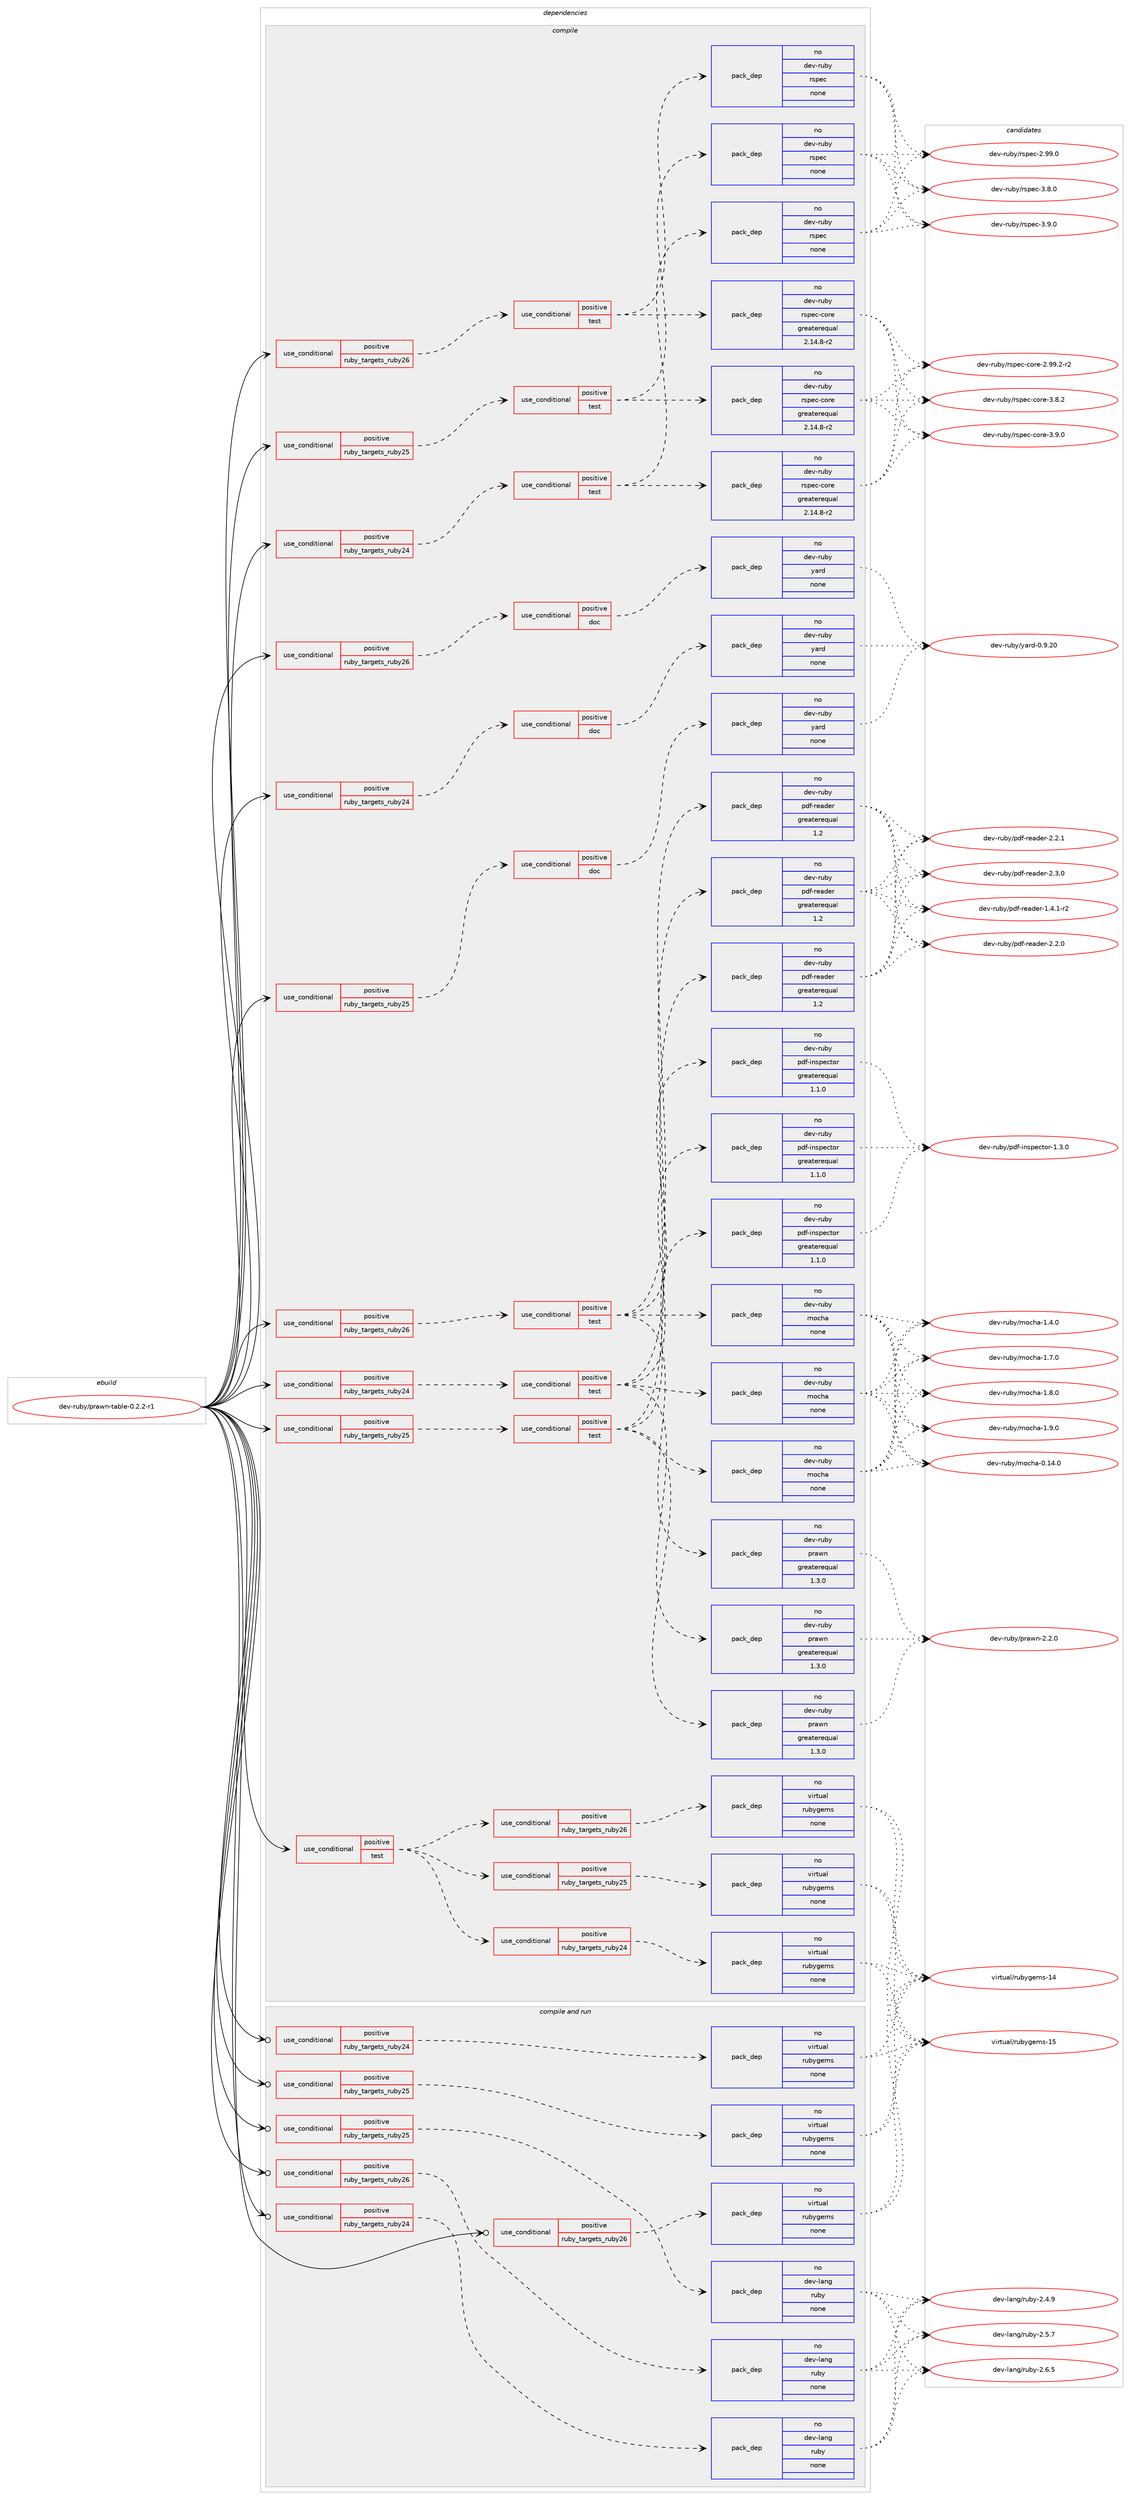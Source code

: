digraph prolog {

# *************
# Graph options
# *************

newrank=true;
concentrate=true;
compound=true;
graph [rankdir=LR,fontname=Helvetica,fontsize=10,ranksep=1.5];#, ranksep=2.5, nodesep=0.2];
edge  [arrowhead=vee];
node  [fontname=Helvetica,fontsize=10];

# **********
# The ebuild
# **********

subgraph cluster_leftcol {
color=gray;
rank=same;
label=<<i>ebuild</i>>;
id [label="dev-ruby/prawn-table-0.2.2-r1", color=red, width=4, href="../dev-ruby/prawn-table-0.2.2-r1.svg"];
}

# ****************
# The dependencies
# ****************

subgraph cluster_midcol {
color=gray;
label=<<i>dependencies</i>>;
subgraph cluster_compile {
fillcolor="#eeeeee";
style=filled;
label=<<i>compile</i>>;
subgraph cond170822 {
dependency701418 [label=<<TABLE BORDER="0" CELLBORDER="1" CELLSPACING="0" CELLPADDING="4"><TR><TD ROWSPAN="3" CELLPADDING="10">use_conditional</TD></TR><TR><TD>positive</TD></TR><TR><TD>ruby_targets_ruby24</TD></TR></TABLE>>, shape=none, color=red];
subgraph cond170823 {
dependency701419 [label=<<TABLE BORDER="0" CELLBORDER="1" CELLSPACING="0" CELLPADDING="4"><TR><TD ROWSPAN="3" CELLPADDING="10">use_conditional</TD></TR><TR><TD>positive</TD></TR><TR><TD>doc</TD></TR></TABLE>>, shape=none, color=red];
subgraph pack518566 {
dependency701420 [label=<<TABLE BORDER="0" CELLBORDER="1" CELLSPACING="0" CELLPADDING="4" WIDTH="220"><TR><TD ROWSPAN="6" CELLPADDING="30">pack_dep</TD></TR><TR><TD WIDTH="110">no</TD></TR><TR><TD>dev-ruby</TD></TR><TR><TD>yard</TD></TR><TR><TD>none</TD></TR><TR><TD></TD></TR></TABLE>>, shape=none, color=blue];
}
dependency701419:e -> dependency701420:w [weight=20,style="dashed",arrowhead="vee"];
}
dependency701418:e -> dependency701419:w [weight=20,style="dashed",arrowhead="vee"];
}
id:e -> dependency701418:w [weight=20,style="solid",arrowhead="vee"];
subgraph cond170824 {
dependency701421 [label=<<TABLE BORDER="0" CELLBORDER="1" CELLSPACING="0" CELLPADDING="4"><TR><TD ROWSPAN="3" CELLPADDING="10">use_conditional</TD></TR><TR><TD>positive</TD></TR><TR><TD>ruby_targets_ruby24</TD></TR></TABLE>>, shape=none, color=red];
subgraph cond170825 {
dependency701422 [label=<<TABLE BORDER="0" CELLBORDER="1" CELLSPACING="0" CELLPADDING="4"><TR><TD ROWSPAN="3" CELLPADDING="10">use_conditional</TD></TR><TR><TD>positive</TD></TR><TR><TD>test</TD></TR></TABLE>>, shape=none, color=red];
subgraph pack518567 {
dependency701423 [label=<<TABLE BORDER="0" CELLBORDER="1" CELLSPACING="0" CELLPADDING="4" WIDTH="220"><TR><TD ROWSPAN="6" CELLPADDING="30">pack_dep</TD></TR><TR><TD WIDTH="110">no</TD></TR><TR><TD>dev-ruby</TD></TR><TR><TD>mocha</TD></TR><TR><TD>none</TD></TR><TR><TD></TD></TR></TABLE>>, shape=none, color=blue];
}
dependency701422:e -> dependency701423:w [weight=20,style="dashed",arrowhead="vee"];
subgraph pack518568 {
dependency701424 [label=<<TABLE BORDER="0" CELLBORDER="1" CELLSPACING="0" CELLPADDING="4" WIDTH="220"><TR><TD ROWSPAN="6" CELLPADDING="30">pack_dep</TD></TR><TR><TD WIDTH="110">no</TD></TR><TR><TD>dev-ruby</TD></TR><TR><TD>pdf-inspector</TD></TR><TR><TD>greaterequal</TD></TR><TR><TD>1.1.0</TD></TR></TABLE>>, shape=none, color=blue];
}
dependency701422:e -> dependency701424:w [weight=20,style="dashed",arrowhead="vee"];
subgraph pack518569 {
dependency701425 [label=<<TABLE BORDER="0" CELLBORDER="1" CELLSPACING="0" CELLPADDING="4" WIDTH="220"><TR><TD ROWSPAN="6" CELLPADDING="30">pack_dep</TD></TR><TR><TD WIDTH="110">no</TD></TR><TR><TD>dev-ruby</TD></TR><TR><TD>pdf-reader</TD></TR><TR><TD>greaterequal</TD></TR><TR><TD>1.2</TD></TR></TABLE>>, shape=none, color=blue];
}
dependency701422:e -> dependency701425:w [weight=20,style="dashed",arrowhead="vee"];
subgraph pack518570 {
dependency701426 [label=<<TABLE BORDER="0" CELLBORDER="1" CELLSPACING="0" CELLPADDING="4" WIDTH="220"><TR><TD ROWSPAN="6" CELLPADDING="30">pack_dep</TD></TR><TR><TD WIDTH="110">no</TD></TR><TR><TD>dev-ruby</TD></TR><TR><TD>prawn</TD></TR><TR><TD>greaterequal</TD></TR><TR><TD>1.3.0</TD></TR></TABLE>>, shape=none, color=blue];
}
dependency701422:e -> dependency701426:w [weight=20,style="dashed",arrowhead="vee"];
}
dependency701421:e -> dependency701422:w [weight=20,style="dashed",arrowhead="vee"];
}
id:e -> dependency701421:w [weight=20,style="solid",arrowhead="vee"];
subgraph cond170826 {
dependency701427 [label=<<TABLE BORDER="0" CELLBORDER="1" CELLSPACING="0" CELLPADDING="4"><TR><TD ROWSPAN="3" CELLPADDING="10">use_conditional</TD></TR><TR><TD>positive</TD></TR><TR><TD>ruby_targets_ruby24</TD></TR></TABLE>>, shape=none, color=red];
subgraph cond170827 {
dependency701428 [label=<<TABLE BORDER="0" CELLBORDER="1" CELLSPACING="0" CELLPADDING="4"><TR><TD ROWSPAN="3" CELLPADDING="10">use_conditional</TD></TR><TR><TD>positive</TD></TR><TR><TD>test</TD></TR></TABLE>>, shape=none, color=red];
subgraph pack518571 {
dependency701429 [label=<<TABLE BORDER="0" CELLBORDER="1" CELLSPACING="0" CELLPADDING="4" WIDTH="220"><TR><TD ROWSPAN="6" CELLPADDING="30">pack_dep</TD></TR><TR><TD WIDTH="110">no</TD></TR><TR><TD>dev-ruby</TD></TR><TR><TD>rspec</TD></TR><TR><TD>none</TD></TR><TR><TD></TD></TR></TABLE>>, shape=none, color=blue];
}
dependency701428:e -> dependency701429:w [weight=20,style="dashed",arrowhead="vee"];
subgraph pack518572 {
dependency701430 [label=<<TABLE BORDER="0" CELLBORDER="1" CELLSPACING="0" CELLPADDING="4" WIDTH="220"><TR><TD ROWSPAN="6" CELLPADDING="30">pack_dep</TD></TR><TR><TD WIDTH="110">no</TD></TR><TR><TD>dev-ruby</TD></TR><TR><TD>rspec-core</TD></TR><TR><TD>greaterequal</TD></TR><TR><TD>2.14.8-r2</TD></TR></TABLE>>, shape=none, color=blue];
}
dependency701428:e -> dependency701430:w [weight=20,style="dashed",arrowhead="vee"];
}
dependency701427:e -> dependency701428:w [weight=20,style="dashed",arrowhead="vee"];
}
id:e -> dependency701427:w [weight=20,style="solid",arrowhead="vee"];
subgraph cond170828 {
dependency701431 [label=<<TABLE BORDER="0" CELLBORDER="1" CELLSPACING="0" CELLPADDING="4"><TR><TD ROWSPAN="3" CELLPADDING="10">use_conditional</TD></TR><TR><TD>positive</TD></TR><TR><TD>ruby_targets_ruby25</TD></TR></TABLE>>, shape=none, color=red];
subgraph cond170829 {
dependency701432 [label=<<TABLE BORDER="0" CELLBORDER="1" CELLSPACING="0" CELLPADDING="4"><TR><TD ROWSPAN="3" CELLPADDING="10">use_conditional</TD></TR><TR><TD>positive</TD></TR><TR><TD>doc</TD></TR></TABLE>>, shape=none, color=red];
subgraph pack518573 {
dependency701433 [label=<<TABLE BORDER="0" CELLBORDER="1" CELLSPACING="0" CELLPADDING="4" WIDTH="220"><TR><TD ROWSPAN="6" CELLPADDING="30">pack_dep</TD></TR><TR><TD WIDTH="110">no</TD></TR><TR><TD>dev-ruby</TD></TR><TR><TD>yard</TD></TR><TR><TD>none</TD></TR><TR><TD></TD></TR></TABLE>>, shape=none, color=blue];
}
dependency701432:e -> dependency701433:w [weight=20,style="dashed",arrowhead="vee"];
}
dependency701431:e -> dependency701432:w [weight=20,style="dashed",arrowhead="vee"];
}
id:e -> dependency701431:w [weight=20,style="solid",arrowhead="vee"];
subgraph cond170830 {
dependency701434 [label=<<TABLE BORDER="0" CELLBORDER="1" CELLSPACING="0" CELLPADDING="4"><TR><TD ROWSPAN="3" CELLPADDING="10">use_conditional</TD></TR><TR><TD>positive</TD></TR><TR><TD>ruby_targets_ruby25</TD></TR></TABLE>>, shape=none, color=red];
subgraph cond170831 {
dependency701435 [label=<<TABLE BORDER="0" CELLBORDER="1" CELLSPACING="0" CELLPADDING="4"><TR><TD ROWSPAN="3" CELLPADDING="10">use_conditional</TD></TR><TR><TD>positive</TD></TR><TR><TD>test</TD></TR></TABLE>>, shape=none, color=red];
subgraph pack518574 {
dependency701436 [label=<<TABLE BORDER="0" CELLBORDER="1" CELLSPACING="0" CELLPADDING="4" WIDTH="220"><TR><TD ROWSPAN="6" CELLPADDING="30">pack_dep</TD></TR><TR><TD WIDTH="110">no</TD></TR><TR><TD>dev-ruby</TD></TR><TR><TD>mocha</TD></TR><TR><TD>none</TD></TR><TR><TD></TD></TR></TABLE>>, shape=none, color=blue];
}
dependency701435:e -> dependency701436:w [weight=20,style="dashed",arrowhead="vee"];
subgraph pack518575 {
dependency701437 [label=<<TABLE BORDER="0" CELLBORDER="1" CELLSPACING="0" CELLPADDING="4" WIDTH="220"><TR><TD ROWSPAN="6" CELLPADDING="30">pack_dep</TD></TR><TR><TD WIDTH="110">no</TD></TR><TR><TD>dev-ruby</TD></TR><TR><TD>pdf-inspector</TD></TR><TR><TD>greaterequal</TD></TR><TR><TD>1.1.0</TD></TR></TABLE>>, shape=none, color=blue];
}
dependency701435:e -> dependency701437:w [weight=20,style="dashed",arrowhead="vee"];
subgraph pack518576 {
dependency701438 [label=<<TABLE BORDER="0" CELLBORDER="1" CELLSPACING="0" CELLPADDING="4" WIDTH="220"><TR><TD ROWSPAN="6" CELLPADDING="30">pack_dep</TD></TR><TR><TD WIDTH="110">no</TD></TR><TR><TD>dev-ruby</TD></TR><TR><TD>pdf-reader</TD></TR><TR><TD>greaterequal</TD></TR><TR><TD>1.2</TD></TR></TABLE>>, shape=none, color=blue];
}
dependency701435:e -> dependency701438:w [weight=20,style="dashed",arrowhead="vee"];
subgraph pack518577 {
dependency701439 [label=<<TABLE BORDER="0" CELLBORDER="1" CELLSPACING="0" CELLPADDING="4" WIDTH="220"><TR><TD ROWSPAN="6" CELLPADDING="30">pack_dep</TD></TR><TR><TD WIDTH="110">no</TD></TR><TR><TD>dev-ruby</TD></TR><TR><TD>prawn</TD></TR><TR><TD>greaterequal</TD></TR><TR><TD>1.3.0</TD></TR></TABLE>>, shape=none, color=blue];
}
dependency701435:e -> dependency701439:w [weight=20,style="dashed",arrowhead="vee"];
}
dependency701434:e -> dependency701435:w [weight=20,style="dashed",arrowhead="vee"];
}
id:e -> dependency701434:w [weight=20,style="solid",arrowhead="vee"];
subgraph cond170832 {
dependency701440 [label=<<TABLE BORDER="0" CELLBORDER="1" CELLSPACING="0" CELLPADDING="4"><TR><TD ROWSPAN="3" CELLPADDING="10">use_conditional</TD></TR><TR><TD>positive</TD></TR><TR><TD>ruby_targets_ruby25</TD></TR></TABLE>>, shape=none, color=red];
subgraph cond170833 {
dependency701441 [label=<<TABLE BORDER="0" CELLBORDER="1" CELLSPACING="0" CELLPADDING="4"><TR><TD ROWSPAN="3" CELLPADDING="10">use_conditional</TD></TR><TR><TD>positive</TD></TR><TR><TD>test</TD></TR></TABLE>>, shape=none, color=red];
subgraph pack518578 {
dependency701442 [label=<<TABLE BORDER="0" CELLBORDER="1" CELLSPACING="0" CELLPADDING="4" WIDTH="220"><TR><TD ROWSPAN="6" CELLPADDING="30">pack_dep</TD></TR><TR><TD WIDTH="110">no</TD></TR><TR><TD>dev-ruby</TD></TR><TR><TD>rspec</TD></TR><TR><TD>none</TD></TR><TR><TD></TD></TR></TABLE>>, shape=none, color=blue];
}
dependency701441:e -> dependency701442:w [weight=20,style="dashed",arrowhead="vee"];
subgraph pack518579 {
dependency701443 [label=<<TABLE BORDER="0" CELLBORDER="1" CELLSPACING="0" CELLPADDING="4" WIDTH="220"><TR><TD ROWSPAN="6" CELLPADDING="30">pack_dep</TD></TR><TR><TD WIDTH="110">no</TD></TR><TR><TD>dev-ruby</TD></TR><TR><TD>rspec-core</TD></TR><TR><TD>greaterequal</TD></TR><TR><TD>2.14.8-r2</TD></TR></TABLE>>, shape=none, color=blue];
}
dependency701441:e -> dependency701443:w [weight=20,style="dashed",arrowhead="vee"];
}
dependency701440:e -> dependency701441:w [weight=20,style="dashed",arrowhead="vee"];
}
id:e -> dependency701440:w [weight=20,style="solid",arrowhead="vee"];
subgraph cond170834 {
dependency701444 [label=<<TABLE BORDER="0" CELLBORDER="1" CELLSPACING="0" CELLPADDING="4"><TR><TD ROWSPAN="3" CELLPADDING="10">use_conditional</TD></TR><TR><TD>positive</TD></TR><TR><TD>ruby_targets_ruby26</TD></TR></TABLE>>, shape=none, color=red];
subgraph cond170835 {
dependency701445 [label=<<TABLE BORDER="0" CELLBORDER="1" CELLSPACING="0" CELLPADDING="4"><TR><TD ROWSPAN="3" CELLPADDING="10">use_conditional</TD></TR><TR><TD>positive</TD></TR><TR><TD>doc</TD></TR></TABLE>>, shape=none, color=red];
subgraph pack518580 {
dependency701446 [label=<<TABLE BORDER="0" CELLBORDER="1" CELLSPACING="0" CELLPADDING="4" WIDTH="220"><TR><TD ROWSPAN="6" CELLPADDING="30">pack_dep</TD></TR><TR><TD WIDTH="110">no</TD></TR><TR><TD>dev-ruby</TD></TR><TR><TD>yard</TD></TR><TR><TD>none</TD></TR><TR><TD></TD></TR></TABLE>>, shape=none, color=blue];
}
dependency701445:e -> dependency701446:w [weight=20,style="dashed",arrowhead="vee"];
}
dependency701444:e -> dependency701445:w [weight=20,style="dashed",arrowhead="vee"];
}
id:e -> dependency701444:w [weight=20,style="solid",arrowhead="vee"];
subgraph cond170836 {
dependency701447 [label=<<TABLE BORDER="0" CELLBORDER="1" CELLSPACING="0" CELLPADDING="4"><TR><TD ROWSPAN="3" CELLPADDING="10">use_conditional</TD></TR><TR><TD>positive</TD></TR><TR><TD>ruby_targets_ruby26</TD></TR></TABLE>>, shape=none, color=red];
subgraph cond170837 {
dependency701448 [label=<<TABLE BORDER="0" CELLBORDER="1" CELLSPACING="0" CELLPADDING="4"><TR><TD ROWSPAN="3" CELLPADDING="10">use_conditional</TD></TR><TR><TD>positive</TD></TR><TR><TD>test</TD></TR></TABLE>>, shape=none, color=red];
subgraph pack518581 {
dependency701449 [label=<<TABLE BORDER="0" CELLBORDER="1" CELLSPACING="0" CELLPADDING="4" WIDTH="220"><TR><TD ROWSPAN="6" CELLPADDING="30">pack_dep</TD></TR><TR><TD WIDTH="110">no</TD></TR><TR><TD>dev-ruby</TD></TR><TR><TD>mocha</TD></TR><TR><TD>none</TD></TR><TR><TD></TD></TR></TABLE>>, shape=none, color=blue];
}
dependency701448:e -> dependency701449:w [weight=20,style="dashed",arrowhead="vee"];
subgraph pack518582 {
dependency701450 [label=<<TABLE BORDER="0" CELLBORDER="1" CELLSPACING="0" CELLPADDING="4" WIDTH="220"><TR><TD ROWSPAN="6" CELLPADDING="30">pack_dep</TD></TR><TR><TD WIDTH="110">no</TD></TR><TR><TD>dev-ruby</TD></TR><TR><TD>pdf-inspector</TD></TR><TR><TD>greaterequal</TD></TR><TR><TD>1.1.0</TD></TR></TABLE>>, shape=none, color=blue];
}
dependency701448:e -> dependency701450:w [weight=20,style="dashed",arrowhead="vee"];
subgraph pack518583 {
dependency701451 [label=<<TABLE BORDER="0" CELLBORDER="1" CELLSPACING="0" CELLPADDING="4" WIDTH="220"><TR><TD ROWSPAN="6" CELLPADDING="30">pack_dep</TD></TR><TR><TD WIDTH="110">no</TD></TR><TR><TD>dev-ruby</TD></TR><TR><TD>pdf-reader</TD></TR><TR><TD>greaterequal</TD></TR><TR><TD>1.2</TD></TR></TABLE>>, shape=none, color=blue];
}
dependency701448:e -> dependency701451:w [weight=20,style="dashed",arrowhead="vee"];
subgraph pack518584 {
dependency701452 [label=<<TABLE BORDER="0" CELLBORDER="1" CELLSPACING="0" CELLPADDING="4" WIDTH="220"><TR><TD ROWSPAN="6" CELLPADDING="30">pack_dep</TD></TR><TR><TD WIDTH="110">no</TD></TR><TR><TD>dev-ruby</TD></TR><TR><TD>prawn</TD></TR><TR><TD>greaterequal</TD></TR><TR><TD>1.3.0</TD></TR></TABLE>>, shape=none, color=blue];
}
dependency701448:e -> dependency701452:w [weight=20,style="dashed",arrowhead="vee"];
}
dependency701447:e -> dependency701448:w [weight=20,style="dashed",arrowhead="vee"];
}
id:e -> dependency701447:w [weight=20,style="solid",arrowhead="vee"];
subgraph cond170838 {
dependency701453 [label=<<TABLE BORDER="0" CELLBORDER="1" CELLSPACING="0" CELLPADDING="4"><TR><TD ROWSPAN="3" CELLPADDING="10">use_conditional</TD></TR><TR><TD>positive</TD></TR><TR><TD>ruby_targets_ruby26</TD></TR></TABLE>>, shape=none, color=red];
subgraph cond170839 {
dependency701454 [label=<<TABLE BORDER="0" CELLBORDER="1" CELLSPACING="0" CELLPADDING="4"><TR><TD ROWSPAN="3" CELLPADDING="10">use_conditional</TD></TR><TR><TD>positive</TD></TR><TR><TD>test</TD></TR></TABLE>>, shape=none, color=red];
subgraph pack518585 {
dependency701455 [label=<<TABLE BORDER="0" CELLBORDER="1" CELLSPACING="0" CELLPADDING="4" WIDTH="220"><TR><TD ROWSPAN="6" CELLPADDING="30">pack_dep</TD></TR><TR><TD WIDTH="110">no</TD></TR><TR><TD>dev-ruby</TD></TR><TR><TD>rspec</TD></TR><TR><TD>none</TD></TR><TR><TD></TD></TR></TABLE>>, shape=none, color=blue];
}
dependency701454:e -> dependency701455:w [weight=20,style="dashed",arrowhead="vee"];
subgraph pack518586 {
dependency701456 [label=<<TABLE BORDER="0" CELLBORDER="1" CELLSPACING="0" CELLPADDING="4" WIDTH="220"><TR><TD ROWSPAN="6" CELLPADDING="30">pack_dep</TD></TR><TR><TD WIDTH="110">no</TD></TR><TR><TD>dev-ruby</TD></TR><TR><TD>rspec-core</TD></TR><TR><TD>greaterequal</TD></TR><TR><TD>2.14.8-r2</TD></TR></TABLE>>, shape=none, color=blue];
}
dependency701454:e -> dependency701456:w [weight=20,style="dashed",arrowhead="vee"];
}
dependency701453:e -> dependency701454:w [weight=20,style="dashed",arrowhead="vee"];
}
id:e -> dependency701453:w [weight=20,style="solid",arrowhead="vee"];
subgraph cond170840 {
dependency701457 [label=<<TABLE BORDER="0" CELLBORDER="1" CELLSPACING="0" CELLPADDING="4"><TR><TD ROWSPAN="3" CELLPADDING="10">use_conditional</TD></TR><TR><TD>positive</TD></TR><TR><TD>test</TD></TR></TABLE>>, shape=none, color=red];
subgraph cond170841 {
dependency701458 [label=<<TABLE BORDER="0" CELLBORDER="1" CELLSPACING="0" CELLPADDING="4"><TR><TD ROWSPAN="3" CELLPADDING="10">use_conditional</TD></TR><TR><TD>positive</TD></TR><TR><TD>ruby_targets_ruby24</TD></TR></TABLE>>, shape=none, color=red];
subgraph pack518587 {
dependency701459 [label=<<TABLE BORDER="0" CELLBORDER="1" CELLSPACING="0" CELLPADDING="4" WIDTH="220"><TR><TD ROWSPAN="6" CELLPADDING="30">pack_dep</TD></TR><TR><TD WIDTH="110">no</TD></TR><TR><TD>virtual</TD></TR><TR><TD>rubygems</TD></TR><TR><TD>none</TD></TR><TR><TD></TD></TR></TABLE>>, shape=none, color=blue];
}
dependency701458:e -> dependency701459:w [weight=20,style="dashed",arrowhead="vee"];
}
dependency701457:e -> dependency701458:w [weight=20,style="dashed",arrowhead="vee"];
subgraph cond170842 {
dependency701460 [label=<<TABLE BORDER="0" CELLBORDER="1" CELLSPACING="0" CELLPADDING="4"><TR><TD ROWSPAN="3" CELLPADDING="10">use_conditional</TD></TR><TR><TD>positive</TD></TR><TR><TD>ruby_targets_ruby25</TD></TR></TABLE>>, shape=none, color=red];
subgraph pack518588 {
dependency701461 [label=<<TABLE BORDER="0" CELLBORDER="1" CELLSPACING="0" CELLPADDING="4" WIDTH="220"><TR><TD ROWSPAN="6" CELLPADDING="30">pack_dep</TD></TR><TR><TD WIDTH="110">no</TD></TR><TR><TD>virtual</TD></TR><TR><TD>rubygems</TD></TR><TR><TD>none</TD></TR><TR><TD></TD></TR></TABLE>>, shape=none, color=blue];
}
dependency701460:e -> dependency701461:w [weight=20,style="dashed",arrowhead="vee"];
}
dependency701457:e -> dependency701460:w [weight=20,style="dashed",arrowhead="vee"];
subgraph cond170843 {
dependency701462 [label=<<TABLE BORDER="0" CELLBORDER="1" CELLSPACING="0" CELLPADDING="4"><TR><TD ROWSPAN="3" CELLPADDING="10">use_conditional</TD></TR><TR><TD>positive</TD></TR><TR><TD>ruby_targets_ruby26</TD></TR></TABLE>>, shape=none, color=red];
subgraph pack518589 {
dependency701463 [label=<<TABLE BORDER="0" CELLBORDER="1" CELLSPACING="0" CELLPADDING="4" WIDTH="220"><TR><TD ROWSPAN="6" CELLPADDING="30">pack_dep</TD></TR><TR><TD WIDTH="110">no</TD></TR><TR><TD>virtual</TD></TR><TR><TD>rubygems</TD></TR><TR><TD>none</TD></TR><TR><TD></TD></TR></TABLE>>, shape=none, color=blue];
}
dependency701462:e -> dependency701463:w [weight=20,style="dashed",arrowhead="vee"];
}
dependency701457:e -> dependency701462:w [weight=20,style="dashed",arrowhead="vee"];
}
id:e -> dependency701457:w [weight=20,style="solid",arrowhead="vee"];
}
subgraph cluster_compileandrun {
fillcolor="#eeeeee";
style=filled;
label=<<i>compile and run</i>>;
subgraph cond170844 {
dependency701464 [label=<<TABLE BORDER="0" CELLBORDER="1" CELLSPACING="0" CELLPADDING="4"><TR><TD ROWSPAN="3" CELLPADDING="10">use_conditional</TD></TR><TR><TD>positive</TD></TR><TR><TD>ruby_targets_ruby24</TD></TR></TABLE>>, shape=none, color=red];
subgraph pack518590 {
dependency701465 [label=<<TABLE BORDER="0" CELLBORDER="1" CELLSPACING="0" CELLPADDING="4" WIDTH="220"><TR><TD ROWSPAN="6" CELLPADDING="30">pack_dep</TD></TR><TR><TD WIDTH="110">no</TD></TR><TR><TD>dev-lang</TD></TR><TR><TD>ruby</TD></TR><TR><TD>none</TD></TR><TR><TD></TD></TR></TABLE>>, shape=none, color=blue];
}
dependency701464:e -> dependency701465:w [weight=20,style="dashed",arrowhead="vee"];
}
id:e -> dependency701464:w [weight=20,style="solid",arrowhead="odotvee"];
subgraph cond170845 {
dependency701466 [label=<<TABLE BORDER="0" CELLBORDER="1" CELLSPACING="0" CELLPADDING="4"><TR><TD ROWSPAN="3" CELLPADDING="10">use_conditional</TD></TR><TR><TD>positive</TD></TR><TR><TD>ruby_targets_ruby24</TD></TR></TABLE>>, shape=none, color=red];
subgraph pack518591 {
dependency701467 [label=<<TABLE BORDER="0" CELLBORDER="1" CELLSPACING="0" CELLPADDING="4" WIDTH="220"><TR><TD ROWSPAN="6" CELLPADDING="30">pack_dep</TD></TR><TR><TD WIDTH="110">no</TD></TR><TR><TD>virtual</TD></TR><TR><TD>rubygems</TD></TR><TR><TD>none</TD></TR><TR><TD></TD></TR></TABLE>>, shape=none, color=blue];
}
dependency701466:e -> dependency701467:w [weight=20,style="dashed",arrowhead="vee"];
}
id:e -> dependency701466:w [weight=20,style="solid",arrowhead="odotvee"];
subgraph cond170846 {
dependency701468 [label=<<TABLE BORDER="0" CELLBORDER="1" CELLSPACING="0" CELLPADDING="4"><TR><TD ROWSPAN="3" CELLPADDING="10">use_conditional</TD></TR><TR><TD>positive</TD></TR><TR><TD>ruby_targets_ruby25</TD></TR></TABLE>>, shape=none, color=red];
subgraph pack518592 {
dependency701469 [label=<<TABLE BORDER="0" CELLBORDER="1" CELLSPACING="0" CELLPADDING="4" WIDTH="220"><TR><TD ROWSPAN="6" CELLPADDING="30">pack_dep</TD></TR><TR><TD WIDTH="110">no</TD></TR><TR><TD>dev-lang</TD></TR><TR><TD>ruby</TD></TR><TR><TD>none</TD></TR><TR><TD></TD></TR></TABLE>>, shape=none, color=blue];
}
dependency701468:e -> dependency701469:w [weight=20,style="dashed",arrowhead="vee"];
}
id:e -> dependency701468:w [weight=20,style="solid",arrowhead="odotvee"];
subgraph cond170847 {
dependency701470 [label=<<TABLE BORDER="0" CELLBORDER="1" CELLSPACING="0" CELLPADDING="4"><TR><TD ROWSPAN="3" CELLPADDING="10">use_conditional</TD></TR><TR><TD>positive</TD></TR><TR><TD>ruby_targets_ruby25</TD></TR></TABLE>>, shape=none, color=red];
subgraph pack518593 {
dependency701471 [label=<<TABLE BORDER="0" CELLBORDER="1" CELLSPACING="0" CELLPADDING="4" WIDTH="220"><TR><TD ROWSPAN="6" CELLPADDING="30">pack_dep</TD></TR><TR><TD WIDTH="110">no</TD></TR><TR><TD>virtual</TD></TR><TR><TD>rubygems</TD></TR><TR><TD>none</TD></TR><TR><TD></TD></TR></TABLE>>, shape=none, color=blue];
}
dependency701470:e -> dependency701471:w [weight=20,style="dashed",arrowhead="vee"];
}
id:e -> dependency701470:w [weight=20,style="solid",arrowhead="odotvee"];
subgraph cond170848 {
dependency701472 [label=<<TABLE BORDER="0" CELLBORDER="1" CELLSPACING="0" CELLPADDING="4"><TR><TD ROWSPAN="3" CELLPADDING="10">use_conditional</TD></TR><TR><TD>positive</TD></TR><TR><TD>ruby_targets_ruby26</TD></TR></TABLE>>, shape=none, color=red];
subgraph pack518594 {
dependency701473 [label=<<TABLE BORDER="0" CELLBORDER="1" CELLSPACING="0" CELLPADDING="4" WIDTH="220"><TR><TD ROWSPAN="6" CELLPADDING="30">pack_dep</TD></TR><TR><TD WIDTH="110">no</TD></TR><TR><TD>dev-lang</TD></TR><TR><TD>ruby</TD></TR><TR><TD>none</TD></TR><TR><TD></TD></TR></TABLE>>, shape=none, color=blue];
}
dependency701472:e -> dependency701473:w [weight=20,style="dashed",arrowhead="vee"];
}
id:e -> dependency701472:w [weight=20,style="solid",arrowhead="odotvee"];
subgraph cond170849 {
dependency701474 [label=<<TABLE BORDER="0" CELLBORDER="1" CELLSPACING="0" CELLPADDING="4"><TR><TD ROWSPAN="3" CELLPADDING="10">use_conditional</TD></TR><TR><TD>positive</TD></TR><TR><TD>ruby_targets_ruby26</TD></TR></TABLE>>, shape=none, color=red];
subgraph pack518595 {
dependency701475 [label=<<TABLE BORDER="0" CELLBORDER="1" CELLSPACING="0" CELLPADDING="4" WIDTH="220"><TR><TD ROWSPAN="6" CELLPADDING="30">pack_dep</TD></TR><TR><TD WIDTH="110">no</TD></TR><TR><TD>virtual</TD></TR><TR><TD>rubygems</TD></TR><TR><TD>none</TD></TR><TR><TD></TD></TR></TABLE>>, shape=none, color=blue];
}
dependency701474:e -> dependency701475:w [weight=20,style="dashed",arrowhead="vee"];
}
id:e -> dependency701474:w [weight=20,style="solid",arrowhead="odotvee"];
}
subgraph cluster_run {
fillcolor="#eeeeee";
style=filled;
label=<<i>run</i>>;
}
}

# **************
# The candidates
# **************

subgraph cluster_choices {
rank=same;
color=gray;
label=<<i>candidates</i>>;

subgraph choice518566 {
color=black;
nodesep=1;
choice1001011184511411798121471219711410045484657465048 [label="dev-ruby/yard-0.9.20", color=red, width=4,href="../dev-ruby/yard-0.9.20.svg"];
dependency701420:e -> choice1001011184511411798121471219711410045484657465048:w [style=dotted,weight="100"];
}
subgraph choice518567 {
color=black;
nodesep=1;
choice100101118451141179812147109111991049745484649524648 [label="dev-ruby/mocha-0.14.0", color=red, width=4,href="../dev-ruby/mocha-0.14.0.svg"];
choice1001011184511411798121471091119910497454946524648 [label="dev-ruby/mocha-1.4.0", color=red, width=4,href="../dev-ruby/mocha-1.4.0.svg"];
choice1001011184511411798121471091119910497454946554648 [label="dev-ruby/mocha-1.7.0", color=red, width=4,href="../dev-ruby/mocha-1.7.0.svg"];
choice1001011184511411798121471091119910497454946564648 [label="dev-ruby/mocha-1.8.0", color=red, width=4,href="../dev-ruby/mocha-1.8.0.svg"];
choice1001011184511411798121471091119910497454946574648 [label="dev-ruby/mocha-1.9.0", color=red, width=4,href="../dev-ruby/mocha-1.9.0.svg"];
dependency701423:e -> choice100101118451141179812147109111991049745484649524648:w [style=dotted,weight="100"];
dependency701423:e -> choice1001011184511411798121471091119910497454946524648:w [style=dotted,weight="100"];
dependency701423:e -> choice1001011184511411798121471091119910497454946554648:w [style=dotted,weight="100"];
dependency701423:e -> choice1001011184511411798121471091119910497454946564648:w [style=dotted,weight="100"];
dependency701423:e -> choice1001011184511411798121471091119910497454946574648:w [style=dotted,weight="100"];
}
subgraph choice518568 {
color=black;
nodesep=1;
choice1001011184511411798121471121001024510511011511210199116111114454946514648 [label="dev-ruby/pdf-inspector-1.3.0", color=red, width=4,href="../dev-ruby/pdf-inspector-1.3.0.svg"];
dependency701424:e -> choice1001011184511411798121471121001024510511011511210199116111114454946514648:w [style=dotted,weight="100"];
}
subgraph choice518569 {
color=black;
nodesep=1;
choice10010111845114117981214711210010245114101971001011144549465246494511450 [label="dev-ruby/pdf-reader-1.4.1-r2", color=red, width=4,href="../dev-ruby/pdf-reader-1.4.1-r2.svg"];
choice1001011184511411798121471121001024511410197100101114455046504648 [label="dev-ruby/pdf-reader-2.2.0", color=red, width=4,href="../dev-ruby/pdf-reader-2.2.0.svg"];
choice1001011184511411798121471121001024511410197100101114455046504649 [label="dev-ruby/pdf-reader-2.2.1", color=red, width=4,href="../dev-ruby/pdf-reader-2.2.1.svg"];
choice1001011184511411798121471121001024511410197100101114455046514648 [label="dev-ruby/pdf-reader-2.3.0", color=red, width=4,href="../dev-ruby/pdf-reader-2.3.0.svg"];
dependency701425:e -> choice10010111845114117981214711210010245114101971001011144549465246494511450:w [style=dotted,weight="100"];
dependency701425:e -> choice1001011184511411798121471121001024511410197100101114455046504648:w [style=dotted,weight="100"];
dependency701425:e -> choice1001011184511411798121471121001024511410197100101114455046504649:w [style=dotted,weight="100"];
dependency701425:e -> choice1001011184511411798121471121001024511410197100101114455046514648:w [style=dotted,weight="100"];
}
subgraph choice518570 {
color=black;
nodesep=1;
choice10010111845114117981214711211497119110455046504648 [label="dev-ruby/prawn-2.2.0", color=red, width=4,href="../dev-ruby/prawn-2.2.0.svg"];
dependency701426:e -> choice10010111845114117981214711211497119110455046504648:w [style=dotted,weight="100"];
}
subgraph choice518571 {
color=black;
nodesep=1;
choice1001011184511411798121471141151121019945504657574648 [label="dev-ruby/rspec-2.99.0", color=red, width=4,href="../dev-ruby/rspec-2.99.0.svg"];
choice10010111845114117981214711411511210199455146564648 [label="dev-ruby/rspec-3.8.0", color=red, width=4,href="../dev-ruby/rspec-3.8.0.svg"];
choice10010111845114117981214711411511210199455146574648 [label="dev-ruby/rspec-3.9.0", color=red, width=4,href="../dev-ruby/rspec-3.9.0.svg"];
dependency701429:e -> choice1001011184511411798121471141151121019945504657574648:w [style=dotted,weight="100"];
dependency701429:e -> choice10010111845114117981214711411511210199455146564648:w [style=dotted,weight="100"];
dependency701429:e -> choice10010111845114117981214711411511210199455146574648:w [style=dotted,weight="100"];
}
subgraph choice518572 {
color=black;
nodesep=1;
choice100101118451141179812147114115112101994599111114101455046575746504511450 [label="dev-ruby/rspec-core-2.99.2-r2", color=red, width=4,href="../dev-ruby/rspec-core-2.99.2-r2.svg"];
choice100101118451141179812147114115112101994599111114101455146564650 [label="dev-ruby/rspec-core-3.8.2", color=red, width=4,href="../dev-ruby/rspec-core-3.8.2.svg"];
choice100101118451141179812147114115112101994599111114101455146574648 [label="dev-ruby/rspec-core-3.9.0", color=red, width=4,href="../dev-ruby/rspec-core-3.9.0.svg"];
dependency701430:e -> choice100101118451141179812147114115112101994599111114101455046575746504511450:w [style=dotted,weight="100"];
dependency701430:e -> choice100101118451141179812147114115112101994599111114101455146564650:w [style=dotted,weight="100"];
dependency701430:e -> choice100101118451141179812147114115112101994599111114101455146574648:w [style=dotted,weight="100"];
}
subgraph choice518573 {
color=black;
nodesep=1;
choice1001011184511411798121471219711410045484657465048 [label="dev-ruby/yard-0.9.20", color=red, width=4,href="../dev-ruby/yard-0.9.20.svg"];
dependency701433:e -> choice1001011184511411798121471219711410045484657465048:w [style=dotted,weight="100"];
}
subgraph choice518574 {
color=black;
nodesep=1;
choice100101118451141179812147109111991049745484649524648 [label="dev-ruby/mocha-0.14.0", color=red, width=4,href="../dev-ruby/mocha-0.14.0.svg"];
choice1001011184511411798121471091119910497454946524648 [label="dev-ruby/mocha-1.4.0", color=red, width=4,href="../dev-ruby/mocha-1.4.0.svg"];
choice1001011184511411798121471091119910497454946554648 [label="dev-ruby/mocha-1.7.0", color=red, width=4,href="../dev-ruby/mocha-1.7.0.svg"];
choice1001011184511411798121471091119910497454946564648 [label="dev-ruby/mocha-1.8.0", color=red, width=4,href="../dev-ruby/mocha-1.8.0.svg"];
choice1001011184511411798121471091119910497454946574648 [label="dev-ruby/mocha-1.9.0", color=red, width=4,href="../dev-ruby/mocha-1.9.0.svg"];
dependency701436:e -> choice100101118451141179812147109111991049745484649524648:w [style=dotted,weight="100"];
dependency701436:e -> choice1001011184511411798121471091119910497454946524648:w [style=dotted,weight="100"];
dependency701436:e -> choice1001011184511411798121471091119910497454946554648:w [style=dotted,weight="100"];
dependency701436:e -> choice1001011184511411798121471091119910497454946564648:w [style=dotted,weight="100"];
dependency701436:e -> choice1001011184511411798121471091119910497454946574648:w [style=dotted,weight="100"];
}
subgraph choice518575 {
color=black;
nodesep=1;
choice1001011184511411798121471121001024510511011511210199116111114454946514648 [label="dev-ruby/pdf-inspector-1.3.0", color=red, width=4,href="../dev-ruby/pdf-inspector-1.3.0.svg"];
dependency701437:e -> choice1001011184511411798121471121001024510511011511210199116111114454946514648:w [style=dotted,weight="100"];
}
subgraph choice518576 {
color=black;
nodesep=1;
choice10010111845114117981214711210010245114101971001011144549465246494511450 [label="dev-ruby/pdf-reader-1.4.1-r2", color=red, width=4,href="../dev-ruby/pdf-reader-1.4.1-r2.svg"];
choice1001011184511411798121471121001024511410197100101114455046504648 [label="dev-ruby/pdf-reader-2.2.0", color=red, width=4,href="../dev-ruby/pdf-reader-2.2.0.svg"];
choice1001011184511411798121471121001024511410197100101114455046504649 [label="dev-ruby/pdf-reader-2.2.1", color=red, width=4,href="../dev-ruby/pdf-reader-2.2.1.svg"];
choice1001011184511411798121471121001024511410197100101114455046514648 [label="dev-ruby/pdf-reader-2.3.0", color=red, width=4,href="../dev-ruby/pdf-reader-2.3.0.svg"];
dependency701438:e -> choice10010111845114117981214711210010245114101971001011144549465246494511450:w [style=dotted,weight="100"];
dependency701438:e -> choice1001011184511411798121471121001024511410197100101114455046504648:w [style=dotted,weight="100"];
dependency701438:e -> choice1001011184511411798121471121001024511410197100101114455046504649:w [style=dotted,weight="100"];
dependency701438:e -> choice1001011184511411798121471121001024511410197100101114455046514648:w [style=dotted,weight="100"];
}
subgraph choice518577 {
color=black;
nodesep=1;
choice10010111845114117981214711211497119110455046504648 [label="dev-ruby/prawn-2.2.0", color=red, width=4,href="../dev-ruby/prawn-2.2.0.svg"];
dependency701439:e -> choice10010111845114117981214711211497119110455046504648:w [style=dotted,weight="100"];
}
subgraph choice518578 {
color=black;
nodesep=1;
choice1001011184511411798121471141151121019945504657574648 [label="dev-ruby/rspec-2.99.0", color=red, width=4,href="../dev-ruby/rspec-2.99.0.svg"];
choice10010111845114117981214711411511210199455146564648 [label="dev-ruby/rspec-3.8.0", color=red, width=4,href="../dev-ruby/rspec-3.8.0.svg"];
choice10010111845114117981214711411511210199455146574648 [label="dev-ruby/rspec-3.9.0", color=red, width=4,href="../dev-ruby/rspec-3.9.0.svg"];
dependency701442:e -> choice1001011184511411798121471141151121019945504657574648:w [style=dotted,weight="100"];
dependency701442:e -> choice10010111845114117981214711411511210199455146564648:w [style=dotted,weight="100"];
dependency701442:e -> choice10010111845114117981214711411511210199455146574648:w [style=dotted,weight="100"];
}
subgraph choice518579 {
color=black;
nodesep=1;
choice100101118451141179812147114115112101994599111114101455046575746504511450 [label="dev-ruby/rspec-core-2.99.2-r2", color=red, width=4,href="../dev-ruby/rspec-core-2.99.2-r2.svg"];
choice100101118451141179812147114115112101994599111114101455146564650 [label="dev-ruby/rspec-core-3.8.2", color=red, width=4,href="../dev-ruby/rspec-core-3.8.2.svg"];
choice100101118451141179812147114115112101994599111114101455146574648 [label="dev-ruby/rspec-core-3.9.0", color=red, width=4,href="../dev-ruby/rspec-core-3.9.0.svg"];
dependency701443:e -> choice100101118451141179812147114115112101994599111114101455046575746504511450:w [style=dotted,weight="100"];
dependency701443:e -> choice100101118451141179812147114115112101994599111114101455146564650:w [style=dotted,weight="100"];
dependency701443:e -> choice100101118451141179812147114115112101994599111114101455146574648:w [style=dotted,weight="100"];
}
subgraph choice518580 {
color=black;
nodesep=1;
choice1001011184511411798121471219711410045484657465048 [label="dev-ruby/yard-0.9.20", color=red, width=4,href="../dev-ruby/yard-0.9.20.svg"];
dependency701446:e -> choice1001011184511411798121471219711410045484657465048:w [style=dotted,weight="100"];
}
subgraph choice518581 {
color=black;
nodesep=1;
choice100101118451141179812147109111991049745484649524648 [label="dev-ruby/mocha-0.14.0", color=red, width=4,href="../dev-ruby/mocha-0.14.0.svg"];
choice1001011184511411798121471091119910497454946524648 [label="dev-ruby/mocha-1.4.0", color=red, width=4,href="../dev-ruby/mocha-1.4.0.svg"];
choice1001011184511411798121471091119910497454946554648 [label="dev-ruby/mocha-1.7.0", color=red, width=4,href="../dev-ruby/mocha-1.7.0.svg"];
choice1001011184511411798121471091119910497454946564648 [label="dev-ruby/mocha-1.8.0", color=red, width=4,href="../dev-ruby/mocha-1.8.0.svg"];
choice1001011184511411798121471091119910497454946574648 [label="dev-ruby/mocha-1.9.0", color=red, width=4,href="../dev-ruby/mocha-1.9.0.svg"];
dependency701449:e -> choice100101118451141179812147109111991049745484649524648:w [style=dotted,weight="100"];
dependency701449:e -> choice1001011184511411798121471091119910497454946524648:w [style=dotted,weight="100"];
dependency701449:e -> choice1001011184511411798121471091119910497454946554648:w [style=dotted,weight="100"];
dependency701449:e -> choice1001011184511411798121471091119910497454946564648:w [style=dotted,weight="100"];
dependency701449:e -> choice1001011184511411798121471091119910497454946574648:w [style=dotted,weight="100"];
}
subgraph choice518582 {
color=black;
nodesep=1;
choice1001011184511411798121471121001024510511011511210199116111114454946514648 [label="dev-ruby/pdf-inspector-1.3.0", color=red, width=4,href="../dev-ruby/pdf-inspector-1.3.0.svg"];
dependency701450:e -> choice1001011184511411798121471121001024510511011511210199116111114454946514648:w [style=dotted,weight="100"];
}
subgraph choice518583 {
color=black;
nodesep=1;
choice10010111845114117981214711210010245114101971001011144549465246494511450 [label="dev-ruby/pdf-reader-1.4.1-r2", color=red, width=4,href="../dev-ruby/pdf-reader-1.4.1-r2.svg"];
choice1001011184511411798121471121001024511410197100101114455046504648 [label="dev-ruby/pdf-reader-2.2.0", color=red, width=4,href="../dev-ruby/pdf-reader-2.2.0.svg"];
choice1001011184511411798121471121001024511410197100101114455046504649 [label="dev-ruby/pdf-reader-2.2.1", color=red, width=4,href="../dev-ruby/pdf-reader-2.2.1.svg"];
choice1001011184511411798121471121001024511410197100101114455046514648 [label="dev-ruby/pdf-reader-2.3.0", color=red, width=4,href="../dev-ruby/pdf-reader-2.3.0.svg"];
dependency701451:e -> choice10010111845114117981214711210010245114101971001011144549465246494511450:w [style=dotted,weight="100"];
dependency701451:e -> choice1001011184511411798121471121001024511410197100101114455046504648:w [style=dotted,weight="100"];
dependency701451:e -> choice1001011184511411798121471121001024511410197100101114455046504649:w [style=dotted,weight="100"];
dependency701451:e -> choice1001011184511411798121471121001024511410197100101114455046514648:w [style=dotted,weight="100"];
}
subgraph choice518584 {
color=black;
nodesep=1;
choice10010111845114117981214711211497119110455046504648 [label="dev-ruby/prawn-2.2.0", color=red, width=4,href="../dev-ruby/prawn-2.2.0.svg"];
dependency701452:e -> choice10010111845114117981214711211497119110455046504648:w [style=dotted,weight="100"];
}
subgraph choice518585 {
color=black;
nodesep=1;
choice1001011184511411798121471141151121019945504657574648 [label="dev-ruby/rspec-2.99.0", color=red, width=4,href="../dev-ruby/rspec-2.99.0.svg"];
choice10010111845114117981214711411511210199455146564648 [label="dev-ruby/rspec-3.8.0", color=red, width=4,href="../dev-ruby/rspec-3.8.0.svg"];
choice10010111845114117981214711411511210199455146574648 [label="dev-ruby/rspec-3.9.0", color=red, width=4,href="../dev-ruby/rspec-3.9.0.svg"];
dependency701455:e -> choice1001011184511411798121471141151121019945504657574648:w [style=dotted,weight="100"];
dependency701455:e -> choice10010111845114117981214711411511210199455146564648:w [style=dotted,weight="100"];
dependency701455:e -> choice10010111845114117981214711411511210199455146574648:w [style=dotted,weight="100"];
}
subgraph choice518586 {
color=black;
nodesep=1;
choice100101118451141179812147114115112101994599111114101455046575746504511450 [label="dev-ruby/rspec-core-2.99.2-r2", color=red, width=4,href="../dev-ruby/rspec-core-2.99.2-r2.svg"];
choice100101118451141179812147114115112101994599111114101455146564650 [label="dev-ruby/rspec-core-3.8.2", color=red, width=4,href="../dev-ruby/rspec-core-3.8.2.svg"];
choice100101118451141179812147114115112101994599111114101455146574648 [label="dev-ruby/rspec-core-3.9.0", color=red, width=4,href="../dev-ruby/rspec-core-3.9.0.svg"];
dependency701456:e -> choice100101118451141179812147114115112101994599111114101455046575746504511450:w [style=dotted,weight="100"];
dependency701456:e -> choice100101118451141179812147114115112101994599111114101455146564650:w [style=dotted,weight="100"];
dependency701456:e -> choice100101118451141179812147114115112101994599111114101455146574648:w [style=dotted,weight="100"];
}
subgraph choice518587 {
color=black;
nodesep=1;
choice118105114116117971084711411798121103101109115454952 [label="virtual/rubygems-14", color=red, width=4,href="../virtual/rubygems-14.svg"];
choice118105114116117971084711411798121103101109115454953 [label="virtual/rubygems-15", color=red, width=4,href="../virtual/rubygems-15.svg"];
dependency701459:e -> choice118105114116117971084711411798121103101109115454952:w [style=dotted,weight="100"];
dependency701459:e -> choice118105114116117971084711411798121103101109115454953:w [style=dotted,weight="100"];
}
subgraph choice518588 {
color=black;
nodesep=1;
choice118105114116117971084711411798121103101109115454952 [label="virtual/rubygems-14", color=red, width=4,href="../virtual/rubygems-14.svg"];
choice118105114116117971084711411798121103101109115454953 [label="virtual/rubygems-15", color=red, width=4,href="../virtual/rubygems-15.svg"];
dependency701461:e -> choice118105114116117971084711411798121103101109115454952:w [style=dotted,weight="100"];
dependency701461:e -> choice118105114116117971084711411798121103101109115454953:w [style=dotted,weight="100"];
}
subgraph choice518589 {
color=black;
nodesep=1;
choice118105114116117971084711411798121103101109115454952 [label="virtual/rubygems-14", color=red, width=4,href="../virtual/rubygems-14.svg"];
choice118105114116117971084711411798121103101109115454953 [label="virtual/rubygems-15", color=red, width=4,href="../virtual/rubygems-15.svg"];
dependency701463:e -> choice118105114116117971084711411798121103101109115454952:w [style=dotted,weight="100"];
dependency701463:e -> choice118105114116117971084711411798121103101109115454953:w [style=dotted,weight="100"];
}
subgraph choice518590 {
color=black;
nodesep=1;
choice10010111845108971101034711411798121455046524657 [label="dev-lang/ruby-2.4.9", color=red, width=4,href="../dev-lang/ruby-2.4.9.svg"];
choice10010111845108971101034711411798121455046534655 [label="dev-lang/ruby-2.5.7", color=red, width=4,href="../dev-lang/ruby-2.5.7.svg"];
choice10010111845108971101034711411798121455046544653 [label="dev-lang/ruby-2.6.5", color=red, width=4,href="../dev-lang/ruby-2.6.5.svg"];
dependency701465:e -> choice10010111845108971101034711411798121455046524657:w [style=dotted,weight="100"];
dependency701465:e -> choice10010111845108971101034711411798121455046534655:w [style=dotted,weight="100"];
dependency701465:e -> choice10010111845108971101034711411798121455046544653:w [style=dotted,weight="100"];
}
subgraph choice518591 {
color=black;
nodesep=1;
choice118105114116117971084711411798121103101109115454952 [label="virtual/rubygems-14", color=red, width=4,href="../virtual/rubygems-14.svg"];
choice118105114116117971084711411798121103101109115454953 [label="virtual/rubygems-15", color=red, width=4,href="../virtual/rubygems-15.svg"];
dependency701467:e -> choice118105114116117971084711411798121103101109115454952:w [style=dotted,weight="100"];
dependency701467:e -> choice118105114116117971084711411798121103101109115454953:w [style=dotted,weight="100"];
}
subgraph choice518592 {
color=black;
nodesep=1;
choice10010111845108971101034711411798121455046524657 [label="dev-lang/ruby-2.4.9", color=red, width=4,href="../dev-lang/ruby-2.4.9.svg"];
choice10010111845108971101034711411798121455046534655 [label="dev-lang/ruby-2.5.7", color=red, width=4,href="../dev-lang/ruby-2.5.7.svg"];
choice10010111845108971101034711411798121455046544653 [label="dev-lang/ruby-2.6.5", color=red, width=4,href="../dev-lang/ruby-2.6.5.svg"];
dependency701469:e -> choice10010111845108971101034711411798121455046524657:w [style=dotted,weight="100"];
dependency701469:e -> choice10010111845108971101034711411798121455046534655:w [style=dotted,weight="100"];
dependency701469:e -> choice10010111845108971101034711411798121455046544653:w [style=dotted,weight="100"];
}
subgraph choice518593 {
color=black;
nodesep=1;
choice118105114116117971084711411798121103101109115454952 [label="virtual/rubygems-14", color=red, width=4,href="../virtual/rubygems-14.svg"];
choice118105114116117971084711411798121103101109115454953 [label="virtual/rubygems-15", color=red, width=4,href="../virtual/rubygems-15.svg"];
dependency701471:e -> choice118105114116117971084711411798121103101109115454952:w [style=dotted,weight="100"];
dependency701471:e -> choice118105114116117971084711411798121103101109115454953:w [style=dotted,weight="100"];
}
subgraph choice518594 {
color=black;
nodesep=1;
choice10010111845108971101034711411798121455046524657 [label="dev-lang/ruby-2.4.9", color=red, width=4,href="../dev-lang/ruby-2.4.9.svg"];
choice10010111845108971101034711411798121455046534655 [label="dev-lang/ruby-2.5.7", color=red, width=4,href="../dev-lang/ruby-2.5.7.svg"];
choice10010111845108971101034711411798121455046544653 [label="dev-lang/ruby-2.6.5", color=red, width=4,href="../dev-lang/ruby-2.6.5.svg"];
dependency701473:e -> choice10010111845108971101034711411798121455046524657:w [style=dotted,weight="100"];
dependency701473:e -> choice10010111845108971101034711411798121455046534655:w [style=dotted,weight="100"];
dependency701473:e -> choice10010111845108971101034711411798121455046544653:w [style=dotted,weight="100"];
}
subgraph choice518595 {
color=black;
nodesep=1;
choice118105114116117971084711411798121103101109115454952 [label="virtual/rubygems-14", color=red, width=4,href="../virtual/rubygems-14.svg"];
choice118105114116117971084711411798121103101109115454953 [label="virtual/rubygems-15", color=red, width=4,href="../virtual/rubygems-15.svg"];
dependency701475:e -> choice118105114116117971084711411798121103101109115454952:w [style=dotted,weight="100"];
dependency701475:e -> choice118105114116117971084711411798121103101109115454953:w [style=dotted,weight="100"];
}
}

}
